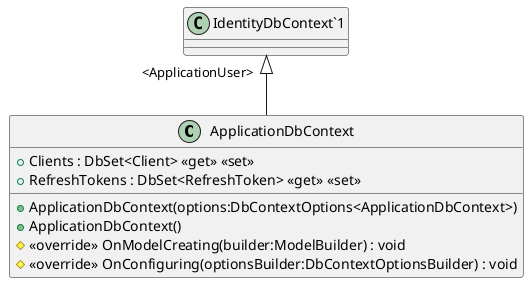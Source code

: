 @startuml
class ApplicationDbContext {
    + ApplicationDbContext(options:DbContextOptions<ApplicationDbContext>)
    + ApplicationDbContext()
    + Clients : DbSet<Client> <<get>> <<set>>
    + RefreshTokens : DbSet<RefreshToken> <<get>> <<set>>
    # <<override>> OnModelCreating(builder:ModelBuilder) : void
    # <<override>> OnConfiguring(optionsBuilder:DbContextOptionsBuilder) : void
}
"IdentityDbContext`1" "<ApplicationUser>" <|-- ApplicationDbContext
@enduml
